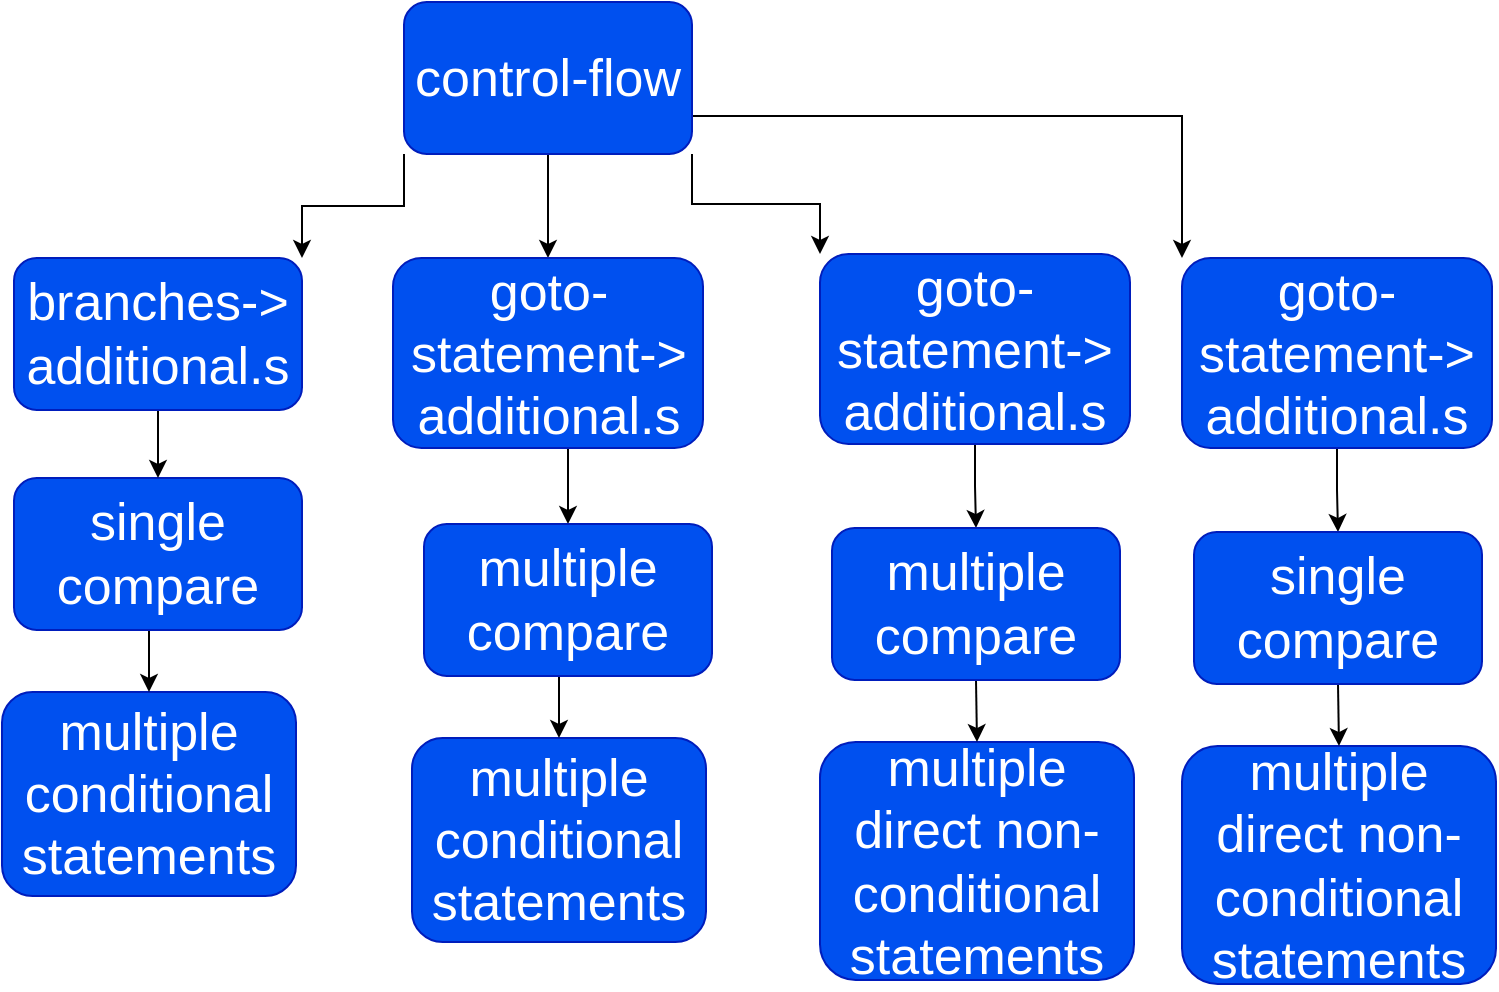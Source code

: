 <mxfile version="24.4.0" type="device">
  <diagram name="Page-1" id="eaDhHPybFIIkCzZZfk7e">
    <mxGraphModel dx="880" dy="544" grid="0" gridSize="10" guides="1" tooltips="1" connect="1" arrows="1" fold="1" page="1" pageScale="1" pageWidth="850" pageHeight="1100" math="0" shadow="0">
      <root>
        <mxCell id="0" />
        <mxCell id="1" parent="0" />
        <mxCell id="zzOvyQntcQQUwidW1x4i-1" value="&lt;font style=&quot;font-size: 26px;&quot;&gt;multiple&lt;/font&gt;&lt;div&gt;&lt;font style=&quot;font-size: 26px;&quot;&gt;conditional statements&lt;/font&gt;&lt;/div&gt;" style="rounded=1;whiteSpace=wrap;html=1;fillColor=#0050ef;fontColor=#ffffff;strokeColor=#001DBC;" vertex="1" parent="1">
          <mxGeometry x="85" y="354" width="147" height="102" as="geometry" />
        </mxCell>
        <mxCell id="zzOvyQntcQQUwidW1x4i-7" style="edgeStyle=orthogonalEdgeStyle;rounded=0;orthogonalLoop=1;jettySize=auto;html=1;exitX=0;exitY=1;exitDx=0;exitDy=0;entryX=1;entryY=0;entryDx=0;entryDy=0;" edge="1" parent="1" source="zzOvyQntcQQUwidW1x4i-2" target="zzOvyQntcQQUwidW1x4i-4">
          <mxGeometry relative="1" as="geometry" />
        </mxCell>
        <mxCell id="zzOvyQntcQQUwidW1x4i-14" style="edgeStyle=orthogonalEdgeStyle;rounded=0;orthogonalLoop=1;jettySize=auto;html=1;exitX=0.5;exitY=1;exitDx=0;exitDy=0;" edge="1" parent="1" source="zzOvyQntcQQUwidW1x4i-2" target="zzOvyQntcQQUwidW1x4i-5">
          <mxGeometry relative="1" as="geometry" />
        </mxCell>
        <mxCell id="zzOvyQntcQQUwidW1x4i-20" style="edgeStyle=orthogonalEdgeStyle;rounded=0;orthogonalLoop=1;jettySize=auto;html=1;exitX=1;exitY=1;exitDx=0;exitDy=0;entryX=0;entryY=0;entryDx=0;entryDy=0;" edge="1" parent="1" source="zzOvyQntcQQUwidW1x4i-2" target="zzOvyQntcQQUwidW1x4i-16">
          <mxGeometry relative="1" as="geometry" />
        </mxCell>
        <mxCell id="zzOvyQntcQQUwidW1x4i-26" style="edgeStyle=orthogonalEdgeStyle;rounded=0;orthogonalLoop=1;jettySize=auto;html=1;exitX=1;exitY=0.75;exitDx=0;exitDy=0;entryX=0;entryY=0;entryDx=0;entryDy=0;" edge="1" parent="1" source="zzOvyQntcQQUwidW1x4i-2" target="zzOvyQntcQQUwidW1x4i-22">
          <mxGeometry relative="1" as="geometry" />
        </mxCell>
        <mxCell id="zzOvyQntcQQUwidW1x4i-2" value="&lt;font style=&quot;font-size: 26px;&quot;&gt;control-flow&lt;/font&gt;" style="rounded=1;whiteSpace=wrap;html=1;fillColor=#0050ef;fontColor=#ffffff;strokeColor=#001DBC;" vertex="1" parent="1">
          <mxGeometry x="286" y="9" width="144" height="76" as="geometry" />
        </mxCell>
        <mxCell id="zzOvyQntcQQUwidW1x4i-9" style="edgeStyle=orthogonalEdgeStyle;rounded=0;orthogonalLoop=1;jettySize=auto;html=1;exitX=0.5;exitY=1;exitDx=0;exitDy=0;entryX=0.5;entryY=0;entryDx=0;entryDy=0;" edge="1" parent="1" source="zzOvyQntcQQUwidW1x4i-3" target="zzOvyQntcQQUwidW1x4i-1">
          <mxGeometry relative="1" as="geometry" />
        </mxCell>
        <mxCell id="zzOvyQntcQQUwidW1x4i-3" value="&lt;font style=&quot;font-size: 26px;&quot;&gt;single compare&lt;/font&gt;" style="rounded=1;whiteSpace=wrap;html=1;fillColor=#0050ef;fontColor=#ffffff;strokeColor=#001DBC;" vertex="1" parent="1">
          <mxGeometry x="91" y="247" width="144" height="76" as="geometry" />
        </mxCell>
        <mxCell id="zzOvyQntcQQUwidW1x4i-8" style="edgeStyle=orthogonalEdgeStyle;rounded=0;orthogonalLoop=1;jettySize=auto;html=1;entryX=0.5;entryY=0;entryDx=0;entryDy=0;" edge="1" parent="1" source="zzOvyQntcQQUwidW1x4i-4" target="zzOvyQntcQQUwidW1x4i-3">
          <mxGeometry relative="1" as="geometry" />
        </mxCell>
        <mxCell id="zzOvyQntcQQUwidW1x4i-4" value="&lt;font style=&quot;font-size: 26px;&quot;&gt;branches-&amp;gt; additional.s&lt;/font&gt;" style="rounded=1;whiteSpace=wrap;html=1;fillColor=#0050ef;fontColor=#ffffff;strokeColor=#001DBC;" vertex="1" parent="1">
          <mxGeometry x="91" y="137" width="144" height="76" as="geometry" />
        </mxCell>
        <mxCell id="zzOvyQntcQQUwidW1x4i-13" style="edgeStyle=orthogonalEdgeStyle;rounded=0;orthogonalLoop=1;jettySize=auto;html=1;exitX=0.5;exitY=1;exitDx=0;exitDy=0;entryX=0.5;entryY=0;entryDx=0;entryDy=0;" edge="1" parent="1" source="zzOvyQntcQQUwidW1x4i-5" target="zzOvyQntcQQUwidW1x4i-12">
          <mxGeometry relative="1" as="geometry" />
        </mxCell>
        <mxCell id="zzOvyQntcQQUwidW1x4i-5" value="&lt;span style=&quot;font-size: 26px;&quot;&gt;goto-statement-&amp;gt; additional.s&lt;/span&gt;" style="rounded=1;whiteSpace=wrap;html=1;fillColor=#0050ef;fontColor=#ffffff;strokeColor=#001DBC;" vertex="1" parent="1">
          <mxGeometry x="280.5" y="137" width="155" height="95" as="geometry" />
        </mxCell>
        <mxCell id="zzOvyQntcQQUwidW1x4i-10" value="&lt;font style=&quot;font-size: 26px;&quot;&gt;multiple&lt;/font&gt;&lt;div&gt;&lt;font style=&quot;font-size: 26px;&quot;&gt;conditional statements&lt;/font&gt;&lt;/div&gt;" style="rounded=1;whiteSpace=wrap;html=1;fillColor=#0050ef;fontColor=#ffffff;strokeColor=#001DBC;" vertex="1" parent="1">
          <mxGeometry x="290" y="377" width="147" height="102" as="geometry" />
        </mxCell>
        <mxCell id="zzOvyQntcQQUwidW1x4i-11" style="edgeStyle=orthogonalEdgeStyle;rounded=0;orthogonalLoop=1;jettySize=auto;html=1;exitX=0.5;exitY=1;exitDx=0;exitDy=0;entryX=0.5;entryY=0;entryDx=0;entryDy=0;" edge="1" source="zzOvyQntcQQUwidW1x4i-12" target="zzOvyQntcQQUwidW1x4i-10" parent="1">
          <mxGeometry relative="1" as="geometry" />
        </mxCell>
        <mxCell id="zzOvyQntcQQUwidW1x4i-12" value="&lt;font style=&quot;font-size: 26px;&quot;&gt;multiple compare&lt;/font&gt;" style="rounded=1;whiteSpace=wrap;html=1;fillColor=#0050ef;fontColor=#ffffff;strokeColor=#001DBC;" vertex="1" parent="1">
          <mxGeometry x="296" y="270" width="144" height="76" as="geometry" />
        </mxCell>
        <mxCell id="zzOvyQntcQQUwidW1x4i-15" style="edgeStyle=orthogonalEdgeStyle;rounded=0;orthogonalLoop=1;jettySize=auto;html=1;exitX=0.5;exitY=1;exitDx=0;exitDy=0;entryX=0.5;entryY=0;entryDx=0;entryDy=0;" edge="1" source="zzOvyQntcQQUwidW1x4i-16" target="zzOvyQntcQQUwidW1x4i-19" parent="1">
          <mxGeometry relative="1" as="geometry" />
        </mxCell>
        <mxCell id="zzOvyQntcQQUwidW1x4i-16" value="&lt;span style=&quot;font-size: 26px;&quot;&gt;goto-statement-&amp;gt; additional.s&lt;/span&gt;" style="rounded=1;whiteSpace=wrap;html=1;fillColor=#0050ef;fontColor=#ffffff;strokeColor=#001DBC;" vertex="1" parent="1">
          <mxGeometry x="494" y="135" width="155" height="95" as="geometry" />
        </mxCell>
        <mxCell id="zzOvyQntcQQUwidW1x4i-17" value="&lt;font style=&quot;font-size: 26px;&quot;&gt;multiple&lt;/font&gt;&lt;div&gt;&lt;font style=&quot;font-size: 26px;&quot;&gt;direct non-conditional statements&lt;/font&gt;&lt;/div&gt;" style="rounded=1;whiteSpace=wrap;html=1;fillColor=#0050ef;fontColor=#ffffff;strokeColor=#001DBC;" vertex="1" parent="1">
          <mxGeometry x="494" y="379" width="157" height="119" as="geometry" />
        </mxCell>
        <mxCell id="zzOvyQntcQQUwidW1x4i-18" style="edgeStyle=orthogonalEdgeStyle;rounded=0;orthogonalLoop=1;jettySize=auto;html=1;exitX=0.5;exitY=1;exitDx=0;exitDy=0;entryX=0.5;entryY=0;entryDx=0;entryDy=0;" edge="1" source="zzOvyQntcQQUwidW1x4i-19" target="zzOvyQntcQQUwidW1x4i-17" parent="1">
          <mxGeometry relative="1" as="geometry" />
        </mxCell>
        <mxCell id="zzOvyQntcQQUwidW1x4i-19" value="&lt;font style=&quot;font-size: 26px;&quot;&gt;multiple compare&lt;/font&gt;" style="rounded=1;whiteSpace=wrap;html=1;fillColor=#0050ef;fontColor=#ffffff;strokeColor=#001DBC;" vertex="1" parent="1">
          <mxGeometry x="500" y="272" width="144" height="76" as="geometry" />
        </mxCell>
        <mxCell id="zzOvyQntcQQUwidW1x4i-21" style="edgeStyle=orthogonalEdgeStyle;rounded=0;orthogonalLoop=1;jettySize=auto;html=1;exitX=0.5;exitY=1;exitDx=0;exitDy=0;entryX=0.5;entryY=0;entryDx=0;entryDy=0;" edge="1" source="zzOvyQntcQQUwidW1x4i-22" target="zzOvyQntcQQUwidW1x4i-25" parent="1">
          <mxGeometry relative="1" as="geometry" />
        </mxCell>
        <mxCell id="zzOvyQntcQQUwidW1x4i-22" value="&lt;span style=&quot;font-size: 26px;&quot;&gt;goto-statement-&amp;gt; additional.s&lt;/span&gt;" style="rounded=1;whiteSpace=wrap;html=1;fillColor=#0050ef;fontColor=#ffffff;strokeColor=#001DBC;" vertex="1" parent="1">
          <mxGeometry x="675" y="137" width="155" height="95" as="geometry" />
        </mxCell>
        <mxCell id="zzOvyQntcQQUwidW1x4i-23" value="&lt;font style=&quot;font-size: 26px;&quot;&gt;multiple&lt;/font&gt;&lt;div&gt;&lt;font style=&quot;font-size: 26px;&quot;&gt;direct non-conditional statements&lt;/font&gt;&lt;/div&gt;" style="rounded=1;whiteSpace=wrap;html=1;fillColor=#0050ef;fontColor=#ffffff;strokeColor=#001DBC;" vertex="1" parent="1">
          <mxGeometry x="675" y="381" width="157" height="119" as="geometry" />
        </mxCell>
        <mxCell id="zzOvyQntcQQUwidW1x4i-24" style="edgeStyle=orthogonalEdgeStyle;rounded=0;orthogonalLoop=1;jettySize=auto;html=1;exitX=0.5;exitY=1;exitDx=0;exitDy=0;entryX=0.5;entryY=0;entryDx=0;entryDy=0;" edge="1" source="zzOvyQntcQQUwidW1x4i-25" target="zzOvyQntcQQUwidW1x4i-23" parent="1">
          <mxGeometry relative="1" as="geometry" />
        </mxCell>
        <mxCell id="zzOvyQntcQQUwidW1x4i-25" value="&lt;font style=&quot;font-size: 26px;&quot;&gt;single compare&lt;/font&gt;" style="rounded=1;whiteSpace=wrap;html=1;fillColor=#0050ef;fontColor=#ffffff;strokeColor=#001DBC;" vertex="1" parent="1">
          <mxGeometry x="681" y="274" width="144" height="76" as="geometry" />
        </mxCell>
      </root>
    </mxGraphModel>
  </diagram>
</mxfile>

